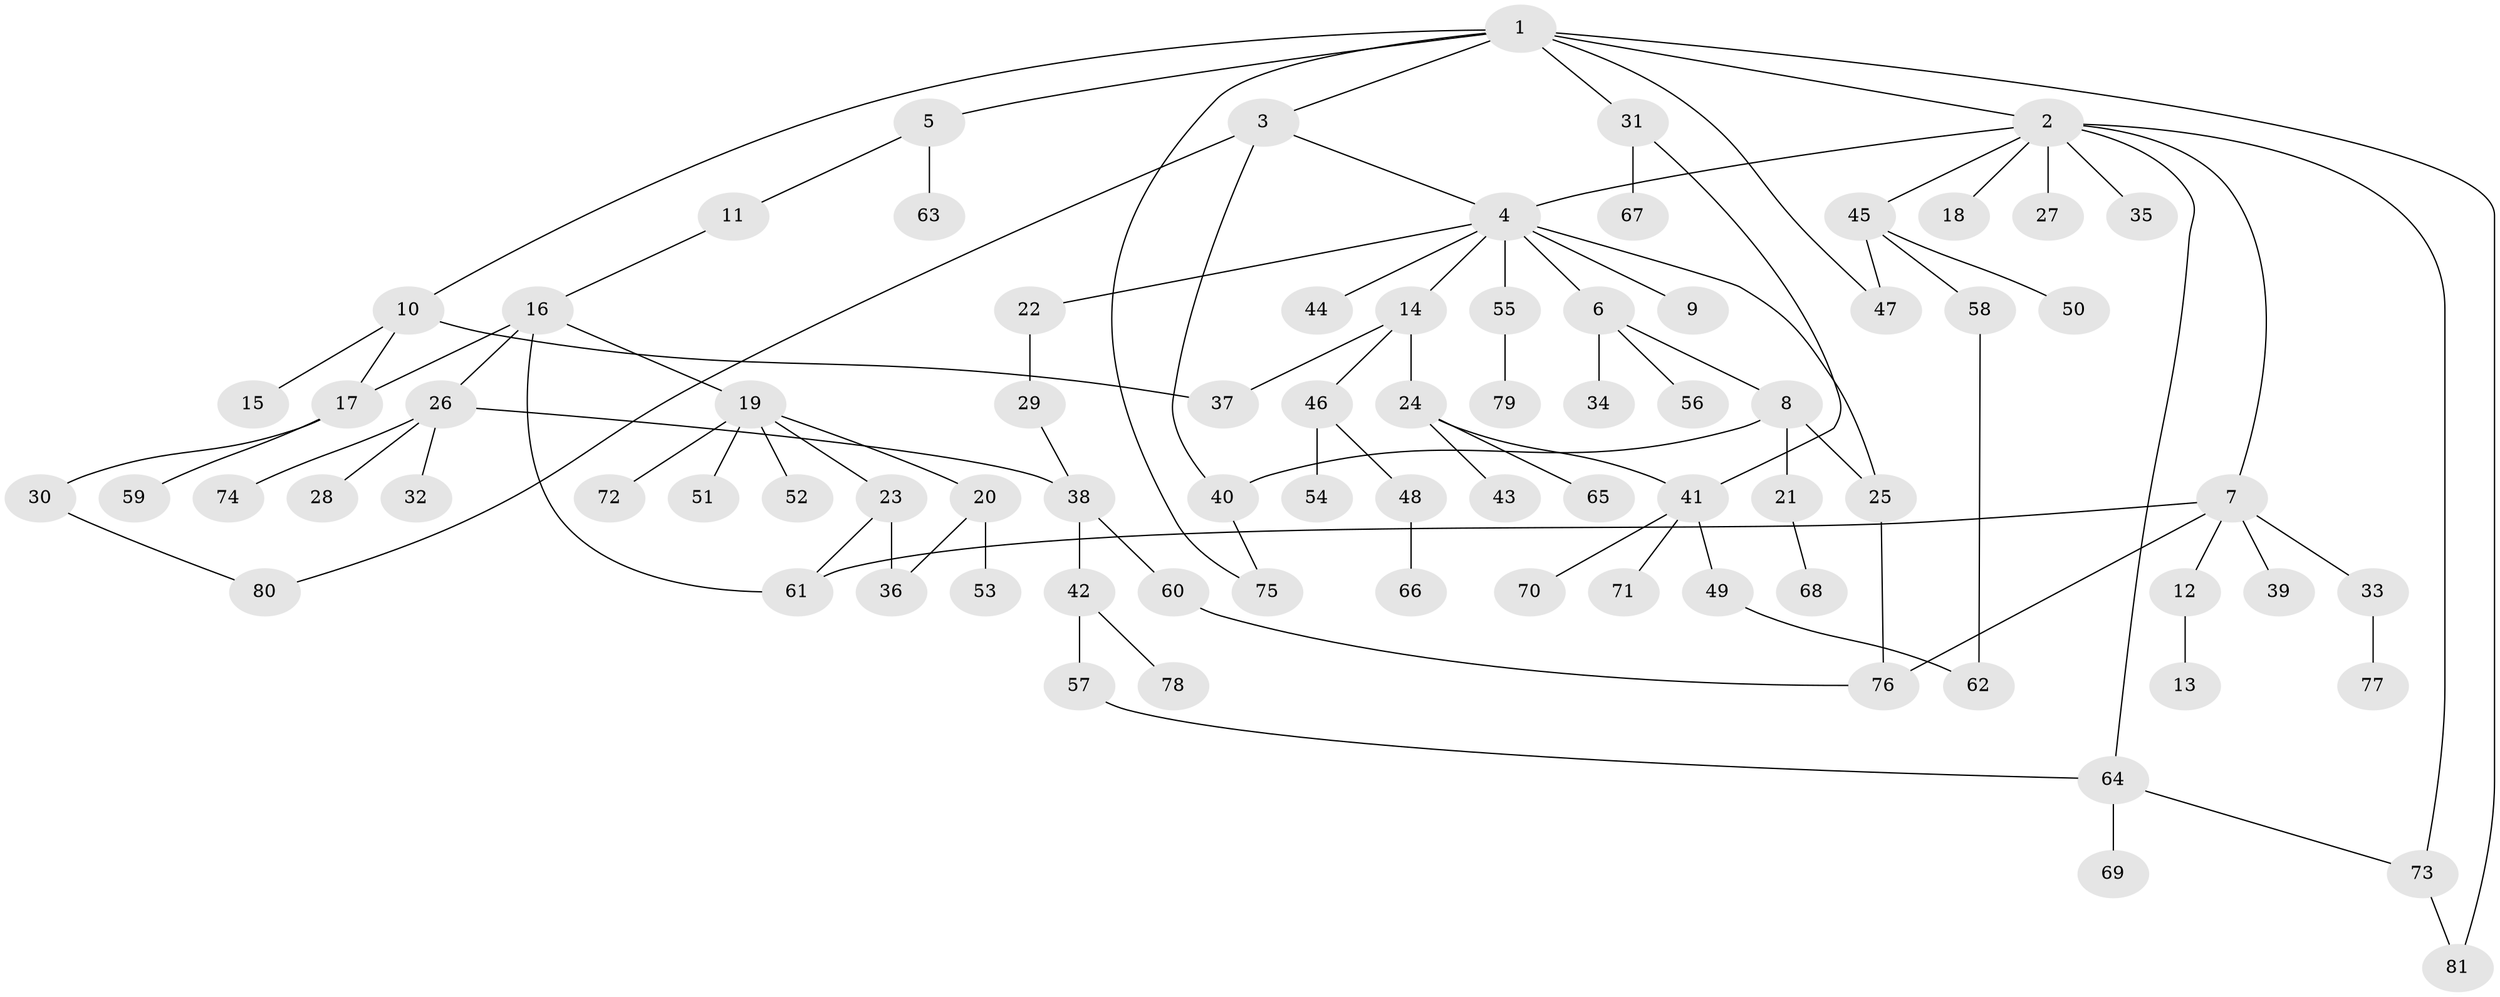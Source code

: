 // coarse degree distribution, {7: 0.025, 8: 0.05, 4: 0.1, 2: 0.25, 5: 0.05, 6: 0.05, 1: 0.4, 3: 0.075}
// Generated by graph-tools (version 1.1) at 2025/17/03/04/25 18:17:03]
// undirected, 81 vertices, 99 edges
graph export_dot {
graph [start="1"]
  node [color=gray90,style=filled];
  1;
  2;
  3;
  4;
  5;
  6;
  7;
  8;
  9;
  10;
  11;
  12;
  13;
  14;
  15;
  16;
  17;
  18;
  19;
  20;
  21;
  22;
  23;
  24;
  25;
  26;
  27;
  28;
  29;
  30;
  31;
  32;
  33;
  34;
  35;
  36;
  37;
  38;
  39;
  40;
  41;
  42;
  43;
  44;
  45;
  46;
  47;
  48;
  49;
  50;
  51;
  52;
  53;
  54;
  55;
  56;
  57;
  58;
  59;
  60;
  61;
  62;
  63;
  64;
  65;
  66;
  67;
  68;
  69;
  70;
  71;
  72;
  73;
  74;
  75;
  76;
  77;
  78;
  79;
  80;
  81;
  1 -- 2;
  1 -- 3;
  1 -- 5;
  1 -- 10;
  1 -- 31;
  1 -- 47;
  1 -- 75;
  1 -- 81;
  2 -- 4;
  2 -- 7;
  2 -- 18;
  2 -- 27;
  2 -- 35;
  2 -- 45;
  2 -- 73;
  2 -- 64;
  3 -- 40;
  3 -- 80;
  3 -- 4;
  4 -- 6;
  4 -- 9;
  4 -- 14;
  4 -- 22;
  4 -- 44;
  4 -- 55;
  4 -- 25;
  5 -- 11;
  5 -- 63;
  6 -- 8;
  6 -- 34;
  6 -- 56;
  7 -- 12;
  7 -- 33;
  7 -- 39;
  7 -- 76;
  7 -- 61;
  8 -- 21;
  8 -- 25;
  8 -- 40;
  10 -- 15;
  10 -- 17;
  10 -- 37;
  11 -- 16;
  12 -- 13;
  14 -- 24;
  14 -- 37;
  14 -- 46;
  16 -- 19;
  16 -- 26;
  16 -- 61;
  16 -- 17;
  17 -- 30;
  17 -- 59;
  19 -- 20;
  19 -- 23;
  19 -- 51;
  19 -- 52;
  19 -- 72;
  20 -- 53;
  20 -- 36;
  21 -- 68;
  22 -- 29;
  23 -- 36;
  23 -- 61;
  24 -- 41;
  24 -- 43;
  24 -- 65;
  25 -- 76;
  26 -- 28;
  26 -- 32;
  26 -- 38;
  26 -- 74;
  29 -- 38;
  30 -- 80;
  31 -- 67;
  31 -- 41;
  33 -- 77;
  38 -- 42;
  38 -- 60;
  40 -- 75;
  41 -- 49;
  41 -- 70;
  41 -- 71;
  42 -- 57;
  42 -- 78;
  45 -- 50;
  45 -- 58;
  45 -- 47;
  46 -- 48;
  46 -- 54;
  48 -- 66;
  49 -- 62;
  55 -- 79;
  57 -- 64;
  58 -- 62;
  60 -- 76;
  64 -- 69;
  64 -- 73;
  73 -- 81;
}
